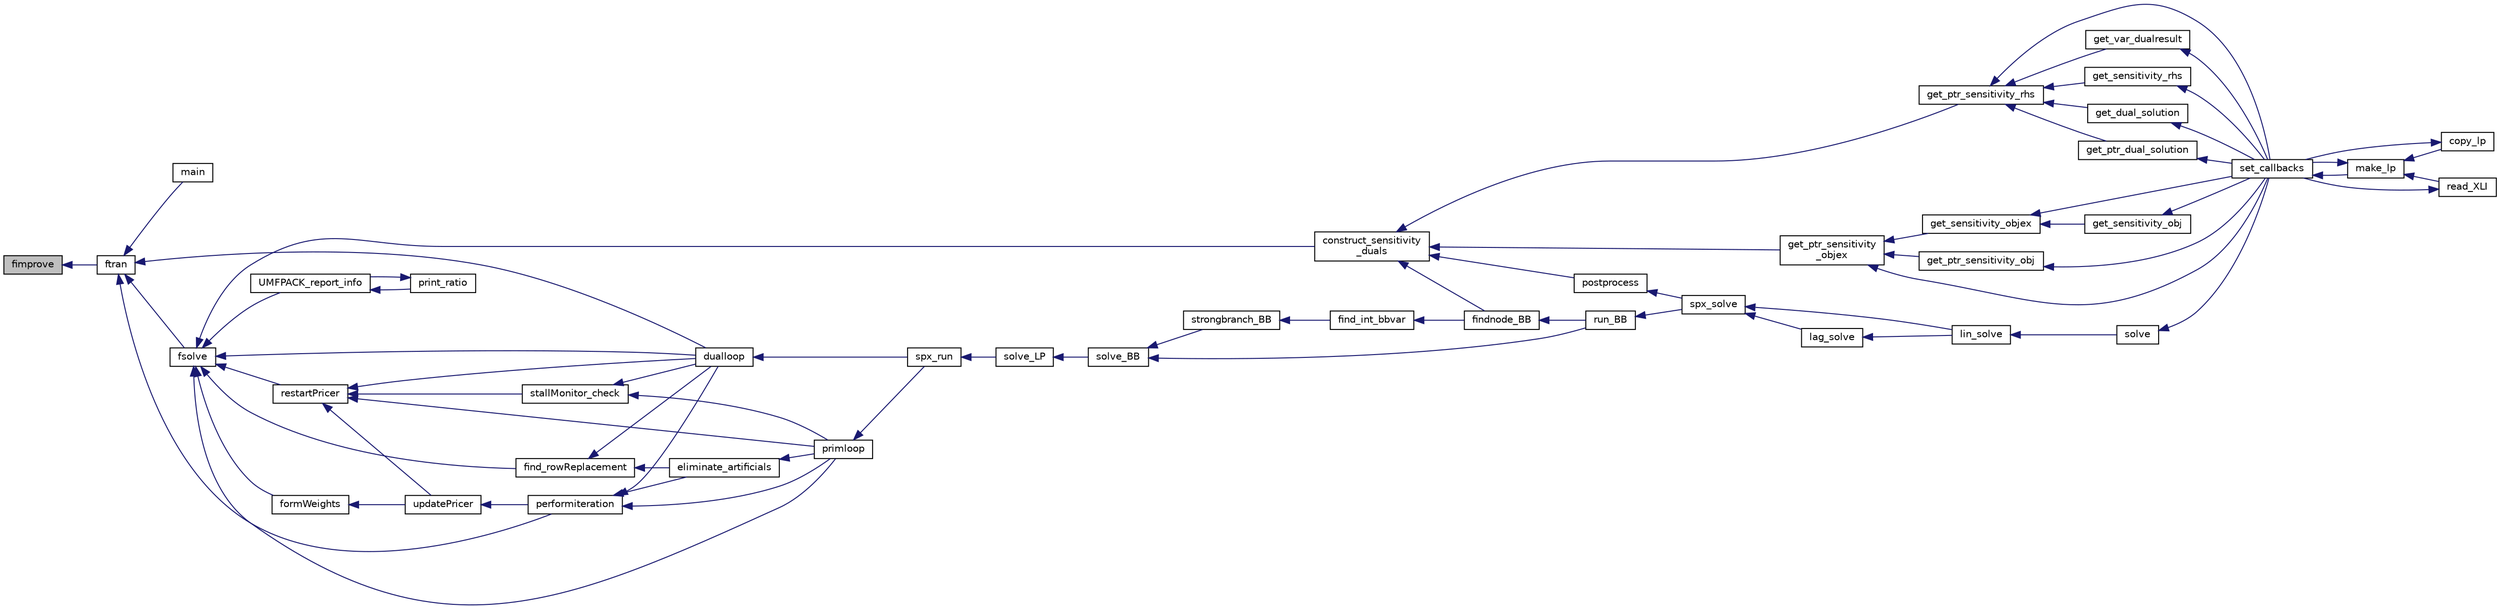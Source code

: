 digraph "fimprove"
{
  edge [fontname="Helvetica",fontsize="10",labelfontname="Helvetica",labelfontsize="10"];
  node [fontname="Helvetica",fontsize="10",shape=record];
  rankdir="LR";
  Node531 [label="fimprove",height=0.2,width=0.4,color="black", fillcolor="grey75", style="filled", fontcolor="black"];
  Node531 -> Node532 [dir="back",color="midnightblue",fontsize="10",style="solid",fontname="Helvetica"];
  Node532 [label="ftran",height=0.2,width=0.4,color="black", fillcolor="white", style="filled",URL="$d0/d48/lp__matrix_8h.html#ad6fdefeaa5d40091c7a20146fc413758"];
  Node532 -> Node533 [dir="back",color="midnightblue",fontsize="10",style="solid",fontname="Helvetica"];
  Node533 [label="main",height=0.2,width=0.4,color="black", fillcolor="white", style="filled",URL="$df/d7d/lusolmain_8c.html#ac0bbd83579aa80e65ea53783917b10f9"];
  Node532 -> Node534 [dir="back",color="midnightblue",fontsize="10",style="solid",fontname="Helvetica"];
  Node534 [label="performiteration",height=0.2,width=0.4,color="black", fillcolor="white", style="filled",URL="$df/df7/lp__lib_8h.html#aab89ee40b1d5308324fb3540d4eaf2b6"];
  Node534 -> Node535 [dir="back",color="midnightblue",fontsize="10",style="solid",fontname="Helvetica"];
  Node535 [label="eliminate_artificials",height=0.2,width=0.4,color="black", fillcolor="white", style="filled",URL="$d2/d6c/lp__simplex_8c.html#a5e9816f3bfe556d444b034ba1e97b02b"];
  Node535 -> Node536 [dir="back",color="midnightblue",fontsize="10",style="solid",fontname="Helvetica"];
  Node536 [label="primloop",height=0.2,width=0.4,color="black", fillcolor="white", style="filled",URL="$d1/d0a/lp__simplex_8h.html#aaa7a1b253038231f1792b092e4e36267"];
  Node536 -> Node537 [dir="back",color="midnightblue",fontsize="10",style="solid",fontname="Helvetica"];
  Node537 [label="spx_run",height=0.2,width=0.4,color="black", fillcolor="white", style="filled",URL="$d1/d0a/lp__simplex_8h.html#a96c15afcfa902a5b78af4dfb412010bd"];
  Node537 -> Node538 [dir="back",color="midnightblue",fontsize="10",style="solid",fontname="Helvetica"];
  Node538 [label="solve_LP",height=0.2,width=0.4,color="black", fillcolor="white", style="filled",URL="$d1/dbf/lp__mipbb_8h.html#a8f2122bd9c45170c45f236f9fe3d0dd7"];
  Node538 -> Node539 [dir="back",color="midnightblue",fontsize="10",style="solid",fontname="Helvetica"];
  Node539 [label="solve_BB",height=0.2,width=0.4,color="black", fillcolor="white", style="filled",URL="$d1/dbf/lp__mipbb_8h.html#a43e95e2128e85df2643cbc0bfce4746c"];
  Node539 -> Node540 [dir="back",color="midnightblue",fontsize="10",style="solid",fontname="Helvetica"];
  Node540 [label="strongbranch_BB",height=0.2,width=0.4,color="black", fillcolor="white", style="filled",URL="$d1/dbf/lp__mipbb_8h.html#a14912803f02db21c25829df065202762"];
  Node540 -> Node541 [dir="back",color="midnightblue",fontsize="10",style="solid",fontname="Helvetica"];
  Node541 [label="find_int_bbvar",height=0.2,width=0.4,color="black", fillcolor="white", style="filled",URL="$df/df7/lp__lib_8h.html#ad6104a5cc6ae29cc1dd1327d8d36047e"];
  Node541 -> Node542 [dir="back",color="midnightblue",fontsize="10",style="solid",fontname="Helvetica"];
  Node542 [label="findnode_BB",height=0.2,width=0.4,color="black", fillcolor="white", style="filled",URL="$d1/dbf/lp__mipbb_8h.html#ad9c2614a833a1e0ab7f4425068752663"];
  Node542 -> Node543 [dir="back",color="midnightblue",fontsize="10",style="solid",fontname="Helvetica"];
  Node543 [label="run_BB",height=0.2,width=0.4,color="black", fillcolor="white", style="filled",URL="$d1/dbf/lp__mipbb_8h.html#a1d8d97b4f4f35f07e6b798f07a62e527"];
  Node543 -> Node544 [dir="back",color="midnightblue",fontsize="10",style="solid",fontname="Helvetica"];
  Node544 [label="spx_solve",height=0.2,width=0.4,color="black", fillcolor="white", style="filled",URL="$d1/d0a/lp__simplex_8h.html#a3effc8b68c1fb21095e7324d83d0dbf7"];
  Node544 -> Node545 [dir="back",color="midnightblue",fontsize="10",style="solid",fontname="Helvetica"];
  Node545 [label="lag_solve",height=0.2,width=0.4,color="black", fillcolor="white", style="filled",URL="$d1/d0a/lp__simplex_8h.html#a320e9e82c06466267a7cb7844c7767b8"];
  Node545 -> Node546 [dir="back",color="midnightblue",fontsize="10",style="solid",fontname="Helvetica"];
  Node546 [label="lin_solve",height=0.2,width=0.4,color="black", fillcolor="white", style="filled",URL="$d1/d0a/lp__simplex_8h.html#a794b0beb471eb7ece9a694717b65b947"];
  Node546 -> Node547 [dir="back",color="midnightblue",fontsize="10",style="solid",fontname="Helvetica"];
  Node547 [label="solve",height=0.2,width=0.4,color="black", fillcolor="white", style="filled",URL="$df/df7/lp__lib_8h.html#a0f4da3a192397e77e6fe92704d4fad3f"];
  Node547 -> Node548 [dir="back",color="midnightblue",fontsize="10",style="solid",fontname="Helvetica"];
  Node548 [label="set_callbacks",height=0.2,width=0.4,color="black", fillcolor="white", style="filled",URL="$df/df7/lp__lib_8h.html#a929e8acb9704f61e16927c915c15cd07"];
  Node548 -> Node549 [dir="back",color="midnightblue",fontsize="10",style="solid",fontname="Helvetica"];
  Node549 [label="make_lp",height=0.2,width=0.4,color="black", fillcolor="white", style="filled",URL="$df/df7/lp__lib_8h.html#a68a0333d84dd944f67e2a0ec72e346a9"];
  Node549 -> Node550 [dir="back",color="midnightblue",fontsize="10",style="solid",fontname="Helvetica"];
  Node550 [label="copy_lp",height=0.2,width=0.4,color="black", fillcolor="white", style="filled",URL="$df/df7/lp__lib_8h.html#aca83ecdbc200b414db491306f3070ae9"];
  Node550 -> Node548 [dir="back",color="midnightblue",fontsize="10",style="solid",fontname="Helvetica"];
  Node549 -> Node548 [dir="back",color="midnightblue",fontsize="10",style="solid",fontname="Helvetica"];
  Node549 -> Node551 [dir="back",color="midnightblue",fontsize="10",style="solid",fontname="Helvetica"];
  Node551 [label="read_XLI",height=0.2,width=0.4,color="black", fillcolor="white", style="filled",URL="$df/df7/lp__lib_8h.html#a351dd803960ab0dae2b39f2c65d3a58d"];
  Node551 -> Node548 [dir="back",color="midnightblue",fontsize="10",style="solid",fontname="Helvetica"];
  Node544 -> Node546 [dir="back",color="midnightblue",fontsize="10",style="solid",fontname="Helvetica"];
  Node539 -> Node543 [dir="back",color="midnightblue",fontsize="10",style="solid",fontname="Helvetica"];
  Node534 -> Node536 [dir="back",color="midnightblue",fontsize="10",style="solid",fontname="Helvetica"];
  Node534 -> Node552 [dir="back",color="midnightblue",fontsize="10",style="solid",fontname="Helvetica"];
  Node552 [label="dualloop",height=0.2,width=0.4,color="black", fillcolor="white", style="filled",URL="$d1/d0a/lp__simplex_8h.html#a881918469722e512db8bd95bb1ec940c"];
  Node552 -> Node537 [dir="back",color="midnightblue",fontsize="10",style="solid",fontname="Helvetica"];
  Node532 -> Node553 [dir="back",color="midnightblue",fontsize="10",style="solid",fontname="Helvetica"];
  Node553 [label="fsolve",height=0.2,width=0.4,color="black", fillcolor="white", style="filled",URL="$d0/d48/lp__matrix_8h.html#a67a365057ddfb006dc73ced0f96d185a"];
  Node553 -> Node554 [dir="back",color="midnightblue",fontsize="10",style="solid",fontname="Helvetica"];
  Node554 [label="construct_sensitivity\l_duals",height=0.2,width=0.4,color="black", fillcolor="white", style="filled",URL="$df/df7/lp__lib_8h.html#a50f18f68adbe0e2059d4db0ebdd8a477"];
  Node554 -> Node555 [dir="back",color="midnightblue",fontsize="10",style="solid",fontname="Helvetica"];
  Node555 [label="get_ptr_sensitivity_rhs",height=0.2,width=0.4,color="black", fillcolor="white", style="filled",URL="$df/df7/lp__lib_8h.html#a0b0eec8f454537029970d8c372dccdb7"];
  Node555 -> Node556 [dir="back",color="midnightblue",fontsize="10",style="solid",fontname="Helvetica"];
  Node556 [label="get_var_dualresult",height=0.2,width=0.4,color="black", fillcolor="white", style="filled",URL="$df/df7/lp__lib_8h.html#a20af639d614390c57f4ebb2831182d73"];
  Node556 -> Node548 [dir="back",color="midnightblue",fontsize="10",style="solid",fontname="Helvetica"];
  Node555 -> Node557 [dir="back",color="midnightblue",fontsize="10",style="solid",fontname="Helvetica"];
  Node557 [label="get_sensitivity_rhs",height=0.2,width=0.4,color="black", fillcolor="white", style="filled",URL="$df/df7/lp__lib_8h.html#ae53a23c38aa891ed2f8486146ad4b1e8"];
  Node557 -> Node548 [dir="back",color="midnightblue",fontsize="10",style="solid",fontname="Helvetica"];
  Node555 -> Node548 [dir="back",color="midnightblue",fontsize="10",style="solid",fontname="Helvetica"];
  Node555 -> Node558 [dir="back",color="midnightblue",fontsize="10",style="solid",fontname="Helvetica"];
  Node558 [label="get_dual_solution",height=0.2,width=0.4,color="black", fillcolor="white", style="filled",URL="$df/df7/lp__lib_8h.html#a083994ab8f17255ba288a38225c124da"];
  Node558 -> Node548 [dir="back",color="midnightblue",fontsize="10",style="solid",fontname="Helvetica"];
  Node555 -> Node559 [dir="back",color="midnightblue",fontsize="10",style="solid",fontname="Helvetica"];
  Node559 [label="get_ptr_dual_solution",height=0.2,width=0.4,color="black", fillcolor="white", style="filled",URL="$df/df7/lp__lib_8h.html#aef60f6146774a7ec36d2961034982ae7"];
  Node559 -> Node548 [dir="back",color="midnightblue",fontsize="10",style="solid",fontname="Helvetica"];
  Node554 -> Node560 [dir="back",color="midnightblue",fontsize="10",style="solid",fontname="Helvetica"];
  Node560 [label="get_ptr_sensitivity\l_objex",height=0.2,width=0.4,color="black", fillcolor="white", style="filled",URL="$df/df7/lp__lib_8h.html#adfc39d9b1870d439e3e9b9e5830eeea6"];
  Node560 -> Node561 [dir="back",color="midnightblue",fontsize="10",style="solid",fontname="Helvetica"];
  Node561 [label="get_sensitivity_objex",height=0.2,width=0.4,color="black", fillcolor="white", style="filled",URL="$df/df7/lp__lib_8h.html#ab4dda7365cd69251a37562bb6a8e7b12"];
  Node561 -> Node562 [dir="back",color="midnightblue",fontsize="10",style="solid",fontname="Helvetica"];
  Node562 [label="get_sensitivity_obj",height=0.2,width=0.4,color="black", fillcolor="white", style="filled",URL="$df/df7/lp__lib_8h.html#ade927064245939d7e8b08e385ce20ff4"];
  Node562 -> Node548 [dir="back",color="midnightblue",fontsize="10",style="solid",fontname="Helvetica"];
  Node561 -> Node548 [dir="back",color="midnightblue",fontsize="10",style="solid",fontname="Helvetica"];
  Node560 -> Node563 [dir="back",color="midnightblue",fontsize="10",style="solid",fontname="Helvetica"];
  Node563 [label="get_ptr_sensitivity_obj",height=0.2,width=0.4,color="black", fillcolor="white", style="filled",URL="$df/df7/lp__lib_8h.html#a9fba4213636195e1a662eb3e5f039d6e"];
  Node563 -> Node548 [dir="back",color="midnightblue",fontsize="10",style="solid",fontname="Helvetica"];
  Node560 -> Node548 [dir="back",color="midnightblue",fontsize="10",style="solid",fontname="Helvetica"];
  Node554 -> Node564 [dir="back",color="midnightblue",fontsize="10",style="solid",fontname="Helvetica"];
  Node564 [label="postprocess",height=0.2,width=0.4,color="black", fillcolor="white", style="filled",URL="$df/df7/lp__lib_8h.html#a0893b5f8a2432dd38800b54ec8ca0332"];
  Node564 -> Node544 [dir="back",color="midnightblue",fontsize="10",style="solid",fontname="Helvetica"];
  Node554 -> Node542 [dir="back",color="midnightblue",fontsize="10",style="solid",fontname="Helvetica"];
  Node553 -> Node565 [dir="back",color="midnightblue",fontsize="10",style="solid",fontname="Helvetica"];
  Node565 [label="find_rowReplacement",height=0.2,width=0.4,color="black", fillcolor="white", style="filled",URL="$d5/dee/lp__price_8h.html#aa2828cd618b7e668ca5bfa59b53764f1"];
  Node565 -> Node535 [dir="back",color="midnightblue",fontsize="10",style="solid",fontname="Helvetica"];
  Node565 -> Node552 [dir="back",color="midnightblue",fontsize="10",style="solid",fontname="Helvetica"];
  Node553 -> Node566 [dir="back",color="midnightblue",fontsize="10",style="solid",fontname="Helvetica"];
  Node566 [label="restartPricer",height=0.2,width=0.4,color="black", fillcolor="white", style="filled",URL="$d3/da0/lp__price_p_s_e_8h.html#aaccf24d52dc9daa3cf352f8b88fd8820"];
  Node566 -> Node567 [dir="back",color="midnightblue",fontsize="10",style="solid",fontname="Helvetica"];
  Node567 [label="updatePricer",height=0.2,width=0.4,color="black", fillcolor="white", style="filled",URL="$d3/da0/lp__price_p_s_e_8h.html#ad16c1ea6f969c6d72f135e859d82479f"];
  Node567 -> Node534 [dir="back",color="midnightblue",fontsize="10",style="solid",fontname="Helvetica"];
  Node566 -> Node568 [dir="back",color="midnightblue",fontsize="10",style="solid",fontname="Helvetica"];
  Node568 [label="stallMonitor_check",height=0.2,width=0.4,color="black", fillcolor="white", style="filled",URL="$d2/d6c/lp__simplex_8c.html#a256354aaa5db9224451424c67f19cde3"];
  Node568 -> Node536 [dir="back",color="midnightblue",fontsize="10",style="solid",fontname="Helvetica"];
  Node568 -> Node552 [dir="back",color="midnightblue",fontsize="10",style="solid",fontname="Helvetica"];
  Node566 -> Node536 [dir="back",color="midnightblue",fontsize="10",style="solid",fontname="Helvetica"];
  Node566 -> Node552 [dir="back",color="midnightblue",fontsize="10",style="solid",fontname="Helvetica"];
  Node553 -> Node569 [dir="back",color="midnightblue",fontsize="10",style="solid",fontname="Helvetica"];
  Node569 [label="formWeights",height=0.2,width=0.4,color="black", fillcolor="white", style="filled",URL="$da/d29/lp__price_p_s_e_8c.html#aa82070e3c7c41fe6cb30727ecbf9e5ed"];
  Node569 -> Node567 [dir="back",color="midnightblue",fontsize="10",style="solid",fontname="Helvetica"];
  Node553 -> Node536 [dir="back",color="midnightblue",fontsize="10",style="solid",fontname="Helvetica"];
  Node553 -> Node552 [dir="back",color="midnightblue",fontsize="10",style="solid",fontname="Helvetica"];
  Node553 -> Node570 [dir="back",color="midnightblue",fontsize="10",style="solid",fontname="Helvetica"];
  Node570 [label="UMFPACK_report_info",height=0.2,width=0.4,color="black", fillcolor="white", style="filled",URL="$d2/def/umfpack__report__info_8c.html#a7b91f14b1ac2f360d6582a787fd2f8b9"];
  Node570 -> Node571 [dir="back",color="midnightblue",fontsize="10",style="solid",fontname="Helvetica"];
  Node571 [label="print_ratio",height=0.2,width=0.4,color="black", fillcolor="white", style="filled",URL="$d2/def/umfpack__report__info_8c.html#af80f2ea9ea676933311eaf6cb3a5b59e"];
  Node571 -> Node570 [dir="back",color="midnightblue",fontsize="10",style="solid",fontname="Helvetica"];
  Node532 -> Node552 [dir="back",color="midnightblue",fontsize="10",style="solid",fontname="Helvetica"];
}
